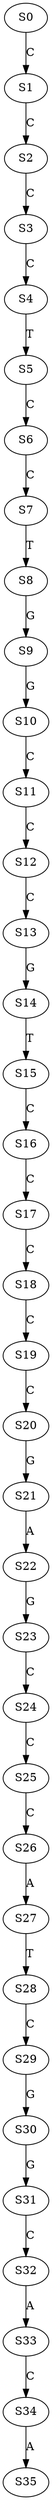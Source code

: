 strict digraph  {
	S0 -> S1 [ label = C ];
	S1 -> S2 [ label = C ];
	S2 -> S3 [ label = C ];
	S3 -> S4 [ label = C ];
	S4 -> S5 [ label = T ];
	S5 -> S6 [ label = C ];
	S6 -> S7 [ label = C ];
	S7 -> S8 [ label = T ];
	S8 -> S9 [ label = G ];
	S9 -> S10 [ label = G ];
	S10 -> S11 [ label = C ];
	S11 -> S12 [ label = C ];
	S12 -> S13 [ label = C ];
	S13 -> S14 [ label = G ];
	S14 -> S15 [ label = T ];
	S15 -> S16 [ label = C ];
	S16 -> S17 [ label = C ];
	S17 -> S18 [ label = C ];
	S18 -> S19 [ label = C ];
	S19 -> S20 [ label = C ];
	S20 -> S21 [ label = G ];
	S21 -> S22 [ label = A ];
	S22 -> S23 [ label = G ];
	S23 -> S24 [ label = C ];
	S24 -> S25 [ label = C ];
	S25 -> S26 [ label = C ];
	S26 -> S27 [ label = A ];
	S27 -> S28 [ label = T ];
	S28 -> S29 [ label = C ];
	S29 -> S30 [ label = G ];
	S30 -> S31 [ label = G ];
	S31 -> S32 [ label = C ];
	S32 -> S33 [ label = A ];
	S33 -> S34 [ label = C ];
	S34 -> S35 [ label = A ];
}
